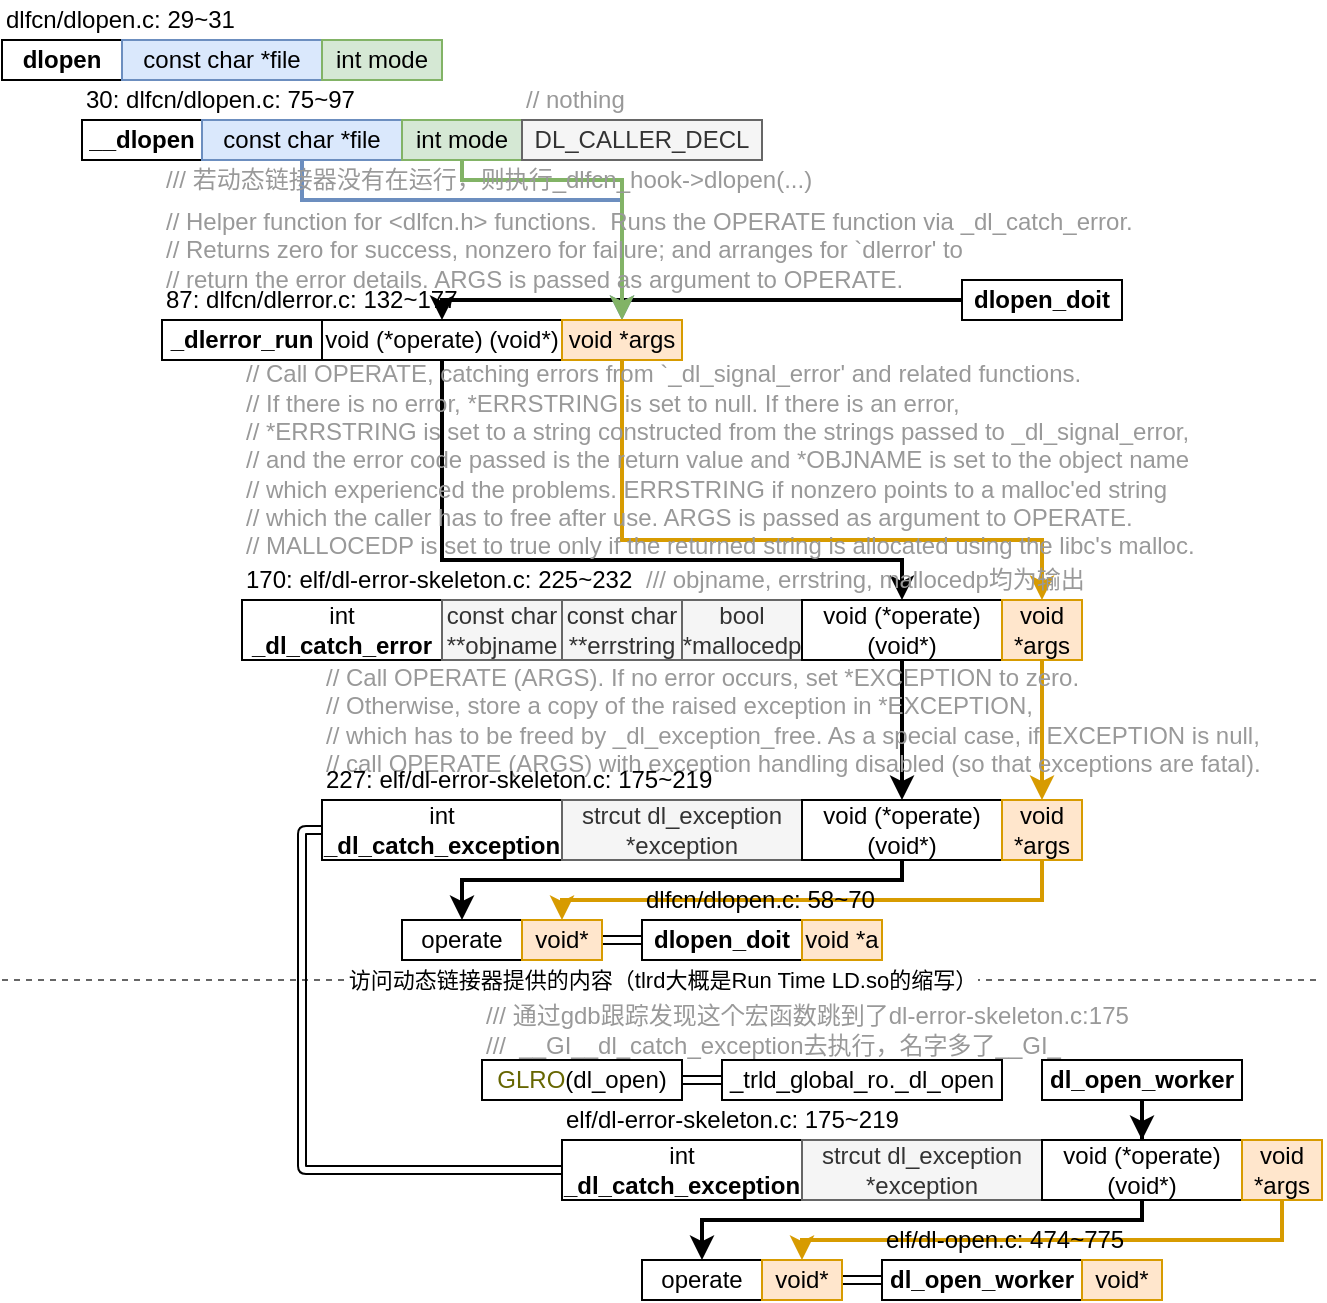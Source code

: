 <mxfile compressed="false" version="13.3.9" type="device">
  <diagram id="xGGZC-5SCeOVTpQXLPn3" name="Page-1">
    <mxGraphModel dx="903" dy="553" grid="1" gridSize="10" guides="0" tooltips="1" connect="1" arrows="1" fold="1" page="1" pageScale="1" pageWidth="850" pageHeight="1100" math="0" shadow="0">
      <root>
        <mxCell id="0" />
        <mxCell id="1" parent="0" />
        <mxCell id="8s7_lbbOQmsA9GF5N9Dw-96" value="访问动态链接器提供的内容（tlrd大概是Run Time LD.so的缩写）" style="endArrow=none;dashed=1;html=1;strokeWidth=1;fillColor=#f5f5f5;strokeColor=#666666;" edge="1" parent="1">
          <mxGeometry width="50" height="50" relative="1" as="geometry">
            <mxPoint x="80" y="550" as="sourcePoint" />
            <mxPoint x="740" y="550" as="targetPoint" />
          </mxGeometry>
        </mxCell>
        <mxCell id="8s7_lbbOQmsA9GF5N9Dw-88" style="edgeStyle=orthogonalEdgeStyle;rounded=0;orthogonalLoop=1;jettySize=auto;html=1;entryX=0.5;entryY=0;entryDx=0;entryDy=0;strokeWidth=2;fillColor=#ffe6cc;strokeColor=#d79b00;" edge="1" parent="1" source="8s7_lbbOQmsA9GF5N9Dw-85" target="8s7_lbbOQmsA9GF5N9Dw-70">
          <mxGeometry relative="1" as="geometry">
            <Array as="points">
              <mxPoint x="720" y="680" />
              <mxPoint x="480" y="680" />
            </Array>
          </mxGeometry>
        </mxCell>
        <mxCell id="8s7_lbbOQmsA9GF5N9Dw-79" value="" style="shape=link;html=1;strokeWidth=1;" edge="1" parent="1" source="8s7_lbbOQmsA9GF5N9Dw-69" target="8s7_lbbOQmsA9GF5N9Dw-67">
          <mxGeometry width="100" relative="1" as="geometry">
            <mxPoint x="350" y="750" as="sourcePoint" />
            <mxPoint x="450" y="750" as="targetPoint" />
          </mxGeometry>
        </mxCell>
        <mxCell id="8s7_lbbOQmsA9GF5N9Dw-75" style="edgeStyle=orthogonalEdgeStyle;rounded=0;orthogonalLoop=1;jettySize=auto;html=1;strokeWidth=2;" edge="1" parent="1" source="8s7_lbbOQmsA9GF5N9Dw-74" target="8s7_lbbOQmsA9GF5N9Dw-14">
          <mxGeometry relative="1" as="geometry">
            <Array as="points">
              <mxPoint x="300" y="210" />
            </Array>
          </mxGeometry>
        </mxCell>
        <mxCell id="8s7_lbbOQmsA9GF5N9Dw-72" value="" style="shape=link;html=1;strokeWidth=1;" edge="1" parent="1" source="8s7_lbbOQmsA9GF5N9Dw-45" target="8s7_lbbOQmsA9GF5N9Dw-16">
          <mxGeometry width="100" relative="1" as="geometry">
            <mxPoint x="200" y="530" as="sourcePoint" />
            <mxPoint x="300" y="530" as="targetPoint" />
          </mxGeometry>
        </mxCell>
        <mxCell id="8s7_lbbOQmsA9GF5N9Dw-1" value="&lt;b&gt;dlopen&lt;/b&gt;" style="rounded=0;whiteSpace=wrap;html=1;" vertex="1" parent="1">
          <mxGeometry x="80" y="80" width="60" height="20" as="geometry" />
        </mxCell>
        <mxCell id="8s7_lbbOQmsA9GF5N9Dw-2" value="const char *file" style="rounded=0;whiteSpace=wrap;html=1;fillColor=#dae8fc;strokeColor=#6c8ebf;" vertex="1" parent="1">
          <mxGeometry x="140" y="80" width="100" height="20" as="geometry" />
        </mxCell>
        <mxCell id="8s7_lbbOQmsA9GF5N9Dw-3" value="int mode" style="rounded=0;whiteSpace=wrap;html=1;fillColor=#d5e8d4;strokeColor=#82b366;" vertex="1" parent="1">
          <mxGeometry x="240" y="80" width="60" height="20" as="geometry" />
        </mxCell>
        <mxCell id="8s7_lbbOQmsA9GF5N9Dw-4" value="dlfcn/dlopen.c: 29~31" style="text;html=1;align=left;verticalAlign=middle;resizable=0;points=[];autosize=1;" vertex="1" parent="1">
          <mxGeometry x="80" y="60" width="130" height="20" as="geometry" />
        </mxCell>
        <mxCell id="8s7_lbbOQmsA9GF5N9Dw-5" value="&lt;b&gt;__dlopen&lt;/b&gt;" style="rounded=0;whiteSpace=wrap;html=1;" vertex="1" parent="1">
          <mxGeometry x="120" y="120" width="60" height="20" as="geometry" />
        </mxCell>
        <mxCell id="8s7_lbbOQmsA9GF5N9Dw-18" style="edgeStyle=orthogonalEdgeStyle;rounded=0;orthogonalLoop=1;jettySize=auto;html=1;strokeWidth=2;fillColor=#dae8fc;strokeColor=#6c8ebf;" edge="1" parent="1" source="8s7_lbbOQmsA9GF5N9Dw-6" target="8s7_lbbOQmsA9GF5N9Dw-15">
          <mxGeometry relative="1" as="geometry">
            <Array as="points">
              <mxPoint x="230" y="160" />
              <mxPoint x="390" y="160" />
            </Array>
          </mxGeometry>
        </mxCell>
        <mxCell id="8s7_lbbOQmsA9GF5N9Dw-6" value="const char *file" style="rounded=0;whiteSpace=wrap;html=1;fillColor=#dae8fc;strokeColor=#6c8ebf;" vertex="1" parent="1">
          <mxGeometry x="180" y="120" width="100" height="20" as="geometry" />
        </mxCell>
        <mxCell id="8s7_lbbOQmsA9GF5N9Dw-19" style="edgeStyle=orthogonalEdgeStyle;rounded=0;orthogonalLoop=1;jettySize=auto;html=1;strokeWidth=2;fillColor=#d5e8d4;strokeColor=#82b366;" edge="1" parent="1" source="8s7_lbbOQmsA9GF5N9Dw-7" target="8s7_lbbOQmsA9GF5N9Dw-15">
          <mxGeometry relative="1" as="geometry">
            <Array as="points">
              <mxPoint x="310" y="150" />
              <mxPoint x="390" y="150" />
            </Array>
          </mxGeometry>
        </mxCell>
        <mxCell id="8s7_lbbOQmsA9GF5N9Dw-7" value="int mode" style="rounded=0;whiteSpace=wrap;html=1;fillColor=#d5e8d4;strokeColor=#82b366;" vertex="1" parent="1">
          <mxGeometry x="280" y="120" width="60" height="20" as="geometry" />
        </mxCell>
        <mxCell id="8s7_lbbOQmsA9GF5N9Dw-8" value="&lt;span&gt;DL_CALLER_DECL&lt;/span&gt;" style="rounded=0;whiteSpace=wrap;html=1;fillColor=#f5f5f5;strokeColor=#666666;fontColor=#333333;" vertex="1" parent="1">
          <mxGeometry x="340" y="120" width="120" height="20" as="geometry" />
        </mxCell>
        <mxCell id="8s7_lbbOQmsA9GF5N9Dw-9" value="&lt;font color=&quot;#999999&quot;&gt;// nothing&lt;/font&gt;" style="text;html=1;align=left;verticalAlign=middle;resizable=0;points=[];autosize=1;" vertex="1" parent="1">
          <mxGeometry x="340" y="100" width="70" height="20" as="geometry" />
        </mxCell>
        <mxCell id="8s7_lbbOQmsA9GF5N9Dw-10" value="&lt;b&gt;_dlerror_run&lt;/b&gt;" style="rounded=0;whiteSpace=wrap;html=1;" vertex="1" parent="1">
          <mxGeometry x="160" y="220" width="80" height="20" as="geometry" />
        </mxCell>
        <mxCell id="8s7_lbbOQmsA9GF5N9Dw-11" value="30: dlfcn/dlopen.c: 75~97" style="text;html=1;align=left;verticalAlign=middle;resizable=0;points=[];autosize=1;" vertex="1" parent="1">
          <mxGeometry x="120" y="100" width="150" height="20" as="geometry" />
        </mxCell>
        <mxCell id="8s7_lbbOQmsA9GF5N9Dw-12" value="&lt;font color=&quot;#999999&quot;&gt;/// 若动态链接器没有在运行，则执行_dlfcn_hook-&amp;gt;dlopen(...)&lt;/font&gt;" style="text;html=1;align=left;verticalAlign=middle;resizable=0;points=[];autosize=1;" vertex="1" parent="1">
          <mxGeometry x="160" y="140" width="340" height="20" as="geometry" />
        </mxCell>
        <mxCell id="8s7_lbbOQmsA9GF5N9Dw-13" value="87: dlfcn/dlerror.c: 132~177" style="text;html=1;align=left;verticalAlign=middle;resizable=0;points=[];autosize=1;" vertex="1" parent="1">
          <mxGeometry x="160" y="200" width="160" height="20" as="geometry" />
        </mxCell>
        <mxCell id="8s7_lbbOQmsA9GF5N9Dw-32" style="edgeStyle=orthogonalEdgeStyle;rounded=0;orthogonalLoop=1;jettySize=auto;html=1;strokeWidth=2;" edge="1" parent="1" source="8s7_lbbOQmsA9GF5N9Dw-14" target="8s7_lbbOQmsA9GF5N9Dw-30">
          <mxGeometry relative="1" as="geometry">
            <Array as="points">
              <mxPoint x="300" y="340" />
              <mxPoint x="530" y="340" />
            </Array>
          </mxGeometry>
        </mxCell>
        <mxCell id="8s7_lbbOQmsA9GF5N9Dw-14" value="void (*operate) (void*)" style="rounded=0;whiteSpace=wrap;html=1;" vertex="1" parent="1">
          <mxGeometry x="240" y="220" width="120" height="20" as="geometry" />
        </mxCell>
        <mxCell id="8s7_lbbOQmsA9GF5N9Dw-33" style="edgeStyle=orthogonalEdgeStyle;rounded=0;orthogonalLoop=1;jettySize=auto;html=1;strokeWidth=2;fillColor=#ffe6cc;strokeColor=#d79b00;" edge="1" parent="1" source="8s7_lbbOQmsA9GF5N9Dw-15" target="8s7_lbbOQmsA9GF5N9Dw-31">
          <mxGeometry relative="1" as="geometry">
            <Array as="points">
              <mxPoint x="390" y="330" />
              <mxPoint x="600" y="330" />
            </Array>
          </mxGeometry>
        </mxCell>
        <mxCell id="8s7_lbbOQmsA9GF5N9Dw-15" value="void *args" style="rounded=0;whiteSpace=wrap;html=1;fillColor=#ffe6cc;strokeColor=#d79b00;" vertex="1" parent="1">
          <mxGeometry x="360" y="220" width="60" height="20" as="geometry" />
        </mxCell>
        <mxCell id="8s7_lbbOQmsA9GF5N9Dw-16" value="&lt;b&gt;dlopen_doit&lt;/b&gt;" style="rounded=0;whiteSpace=wrap;html=1;" vertex="1" parent="1">
          <mxGeometry x="400" y="520" width="80" height="20" as="geometry" />
        </mxCell>
        <mxCell id="8s7_lbbOQmsA9GF5N9Dw-20" value="int &lt;b&gt;_dl_catch_error&lt;/b&gt;" style="rounded=0;whiteSpace=wrap;html=1;" vertex="1" parent="1">
          <mxGeometry x="200" y="360" width="100" height="30" as="geometry" />
        </mxCell>
        <mxCell id="8s7_lbbOQmsA9GF5N9Dw-22" value="&lt;font color=&quot;#999999&quot;&gt;// Helper function for &amp;lt;dlfcn.h&amp;gt; functions.&amp;nbsp; Runs the OPERATE function via _dl_catch_error.&lt;br&gt;// Returns zero for success, nonzero for failure; and arranges for `dlerror&#39; to&lt;br&gt;// return the error details. ARGS is passed as argument to OPERATE.&lt;/font&gt;" style="text;html=1;align=left;verticalAlign=middle;resizable=0;points=[];autosize=1;" vertex="1" parent="1">
          <mxGeometry x="160" y="160" width="500" height="50" as="geometry" />
        </mxCell>
        <mxCell id="8s7_lbbOQmsA9GF5N9Dw-25" value="170: elf/dl-error-skeleton.c: 225~232" style="text;html=1;align=left;verticalAlign=middle;resizable=0;points=[];autosize=1;" vertex="1" parent="1">
          <mxGeometry x="200" y="340" width="210" height="20" as="geometry" />
        </mxCell>
        <mxCell id="8s7_lbbOQmsA9GF5N9Dw-26" value="&lt;font color=&quot;#999999&quot;&gt;// Call OPERATE, catching errors from `_dl_signal_error&#39; and related functions.&lt;br&gt;// If there is no error, *ERRSTRING is set to null. If there is an error,&lt;br&gt;// *ERRSTRING is set to a string constructed from the strings passed to _dl_signal_error,&lt;br&gt;// and the error code passed is the return value and *OBJNAME is set to the object name&lt;br&gt;// which experienced the problems. ERRSTRING if nonzero points to a malloc&#39;ed string&lt;br&gt;// which the caller has to free after use. ARGS is passed as argument to OPERATE.&lt;br&gt;// MALLOCEDP is set to true only if the returned string is allocated using the libc&#39;s malloc.&lt;/font&gt;" style="text;html=1;align=left;verticalAlign=middle;resizable=0;points=[];autosize=1;" vertex="1" parent="1">
          <mxGeometry x="200" y="240" width="490" height="100" as="geometry" />
        </mxCell>
        <mxCell id="8s7_lbbOQmsA9GF5N9Dw-27" value="const char **objname" style="rounded=0;whiteSpace=wrap;html=1;fillColor=#f5f5f5;strokeColor=#666666;fontColor=#333333;" vertex="1" parent="1">
          <mxGeometry x="300" y="360" width="60" height="30" as="geometry" />
        </mxCell>
        <mxCell id="8s7_lbbOQmsA9GF5N9Dw-28" value="const char **errstring" style="rounded=0;whiteSpace=wrap;html=1;fillColor=#f5f5f5;strokeColor=#666666;fontColor=#333333;" vertex="1" parent="1">
          <mxGeometry x="360" y="360" width="60" height="30" as="geometry" />
        </mxCell>
        <mxCell id="8s7_lbbOQmsA9GF5N9Dw-29" value="bool *mallocedp" style="rounded=0;whiteSpace=wrap;html=1;fillColor=#f5f5f5;strokeColor=#666666;fontColor=#333333;" vertex="1" parent="1">
          <mxGeometry x="420" y="360" width="60" height="30" as="geometry" />
        </mxCell>
        <mxCell id="8s7_lbbOQmsA9GF5N9Dw-41" style="edgeStyle=orthogonalEdgeStyle;rounded=0;orthogonalLoop=1;jettySize=auto;html=1;strokeWidth=2;" edge="1" parent="1" source="8s7_lbbOQmsA9GF5N9Dw-30" target="8s7_lbbOQmsA9GF5N9Dw-39">
          <mxGeometry relative="1" as="geometry">
            <Array as="points">
              <mxPoint x="530" y="440" />
              <mxPoint x="530" y="440" />
            </Array>
          </mxGeometry>
        </mxCell>
        <mxCell id="8s7_lbbOQmsA9GF5N9Dw-30" value="void (*operate)(void*)" style="rounded=0;whiteSpace=wrap;html=1;" vertex="1" parent="1">
          <mxGeometry x="480" y="360" width="100" height="30" as="geometry" />
        </mxCell>
        <mxCell id="8s7_lbbOQmsA9GF5N9Dw-42" style="edgeStyle=orthogonalEdgeStyle;rounded=0;orthogonalLoop=1;jettySize=auto;html=1;strokeWidth=2;fillColor=#ffe6cc;strokeColor=#d79b00;" edge="1" parent="1" source="8s7_lbbOQmsA9GF5N9Dw-31" target="8s7_lbbOQmsA9GF5N9Dw-40">
          <mxGeometry relative="1" as="geometry">
            <Array as="points">
              <mxPoint x="600" y="440" />
              <mxPoint x="600" y="440" />
            </Array>
          </mxGeometry>
        </mxCell>
        <mxCell id="8s7_lbbOQmsA9GF5N9Dw-31" value="void *args" style="rounded=0;whiteSpace=wrap;html=1;fillColor=#ffe6cc;strokeColor=#d79b00;" vertex="1" parent="1">
          <mxGeometry x="580" y="360" width="40" height="30" as="geometry" />
        </mxCell>
        <mxCell id="8s7_lbbOQmsA9GF5N9Dw-34" value="&lt;font color=&quot;#999999&quot;&gt;/// objname, errstring, mallocedp均为输出&lt;/font&gt;" style="text;html=1;align=left;verticalAlign=middle;resizable=0;points=[];autosize=1;" vertex="1" parent="1">
          <mxGeometry x="400" y="340" width="230" height="20" as="geometry" />
        </mxCell>
        <mxCell id="8s7_lbbOQmsA9GF5N9Dw-35" value="int &lt;b&gt;_dl_catch_exception&lt;/b&gt;" style="rounded=0;whiteSpace=wrap;html=1;" vertex="1" parent="1">
          <mxGeometry x="240" y="460" width="120" height="30" as="geometry" />
        </mxCell>
        <mxCell id="8s7_lbbOQmsA9GF5N9Dw-36" value="&lt;font color=&quot;#999999&quot;&gt;// Call OPERATE (ARGS). If no error occurs, set *EXCEPTION to zero.&lt;br&gt;// Otherwise, store a copy of the raised exception in *EXCEPTION,&lt;br&gt;// which has to be freed by _dl_exception_free. As a special case,&amp;nbsp;&lt;/font&gt;&lt;span style=&quot;color: rgb(153 , 153 , 153)&quot;&gt;if EXCEPTION is null,&lt;/span&gt;&lt;font color=&quot;#999999&quot;&gt;&lt;br&gt;// call OPERATE (ARGS) with exception handling disabled (so that exceptions are fatal).&lt;/font&gt;" style="text;html=1;align=left;verticalAlign=middle;resizable=0;points=[];autosize=1;" vertex="1" parent="1">
          <mxGeometry x="240" y="390" width="480" height="60" as="geometry" />
        </mxCell>
        <mxCell id="8s7_lbbOQmsA9GF5N9Dw-37" value="strcut dl_exception *exception" style="rounded=0;whiteSpace=wrap;html=1;fillColor=#f5f5f5;strokeColor=#666666;fontColor=#333333;" vertex="1" parent="1">
          <mxGeometry x="360" y="460" width="120" height="30" as="geometry" />
        </mxCell>
        <mxCell id="8s7_lbbOQmsA9GF5N9Dw-46" style="edgeStyle=orthogonalEdgeStyle;rounded=0;orthogonalLoop=1;jettySize=auto;html=1;strokeWidth=2;" edge="1" parent="1" source="8s7_lbbOQmsA9GF5N9Dw-39" target="8s7_lbbOQmsA9GF5N9Dw-44">
          <mxGeometry relative="1" as="geometry">
            <Array as="points">
              <mxPoint x="530" y="500" />
              <mxPoint x="310" y="500" />
            </Array>
          </mxGeometry>
        </mxCell>
        <mxCell id="8s7_lbbOQmsA9GF5N9Dw-39" value="void (*operate)(void*)" style="rounded=0;whiteSpace=wrap;html=1;" vertex="1" parent="1">
          <mxGeometry x="480" y="460" width="100" height="30" as="geometry" />
        </mxCell>
        <mxCell id="8s7_lbbOQmsA9GF5N9Dw-47" style="edgeStyle=orthogonalEdgeStyle;rounded=0;orthogonalLoop=1;jettySize=auto;html=1;strokeWidth=2;fillColor=#ffe6cc;strokeColor=#d79b00;" edge="1" parent="1" source="8s7_lbbOQmsA9GF5N9Dw-40" target="8s7_lbbOQmsA9GF5N9Dw-45">
          <mxGeometry relative="1" as="geometry">
            <Array as="points">
              <mxPoint x="600" y="510" />
              <mxPoint x="360" y="510" />
            </Array>
          </mxGeometry>
        </mxCell>
        <mxCell id="8s7_lbbOQmsA9GF5N9Dw-40" value="void *args" style="rounded=0;whiteSpace=wrap;html=1;fillColor=#ffe6cc;strokeColor=#d79b00;" vertex="1" parent="1">
          <mxGeometry x="580" y="460" width="40" height="30" as="geometry" />
        </mxCell>
        <mxCell id="8s7_lbbOQmsA9GF5N9Dw-43" value="227: elf/dl-error-skeleton.c: 175~219" style="text;html=1;align=left;verticalAlign=middle;resizable=0;points=[];autosize=1;" vertex="1" parent="1">
          <mxGeometry x="240" y="440" width="210" height="20" as="geometry" />
        </mxCell>
        <mxCell id="8s7_lbbOQmsA9GF5N9Dw-44" value="operate" style="rounded=0;whiteSpace=wrap;html=1;" vertex="1" parent="1">
          <mxGeometry x="280" y="520" width="60" height="20" as="geometry" />
        </mxCell>
        <mxCell id="8s7_lbbOQmsA9GF5N9Dw-50" value="dlfcn/dlopen.c: 58~70" style="text;html=1;align=left;verticalAlign=middle;resizable=0;points=[];autosize=1;" vertex="1" parent="1">
          <mxGeometry x="400" y="500" width="130" height="20" as="geometry" />
        </mxCell>
        <mxCell id="8s7_lbbOQmsA9GF5N9Dw-53" value="void *a" style="rounded=0;whiteSpace=wrap;html=1;fillColor=#ffe6cc;strokeColor=#d79b00;" vertex="1" parent="1">
          <mxGeometry x="480" y="520" width="40" height="20" as="geometry" />
        </mxCell>
        <mxCell id="8s7_lbbOQmsA9GF5N9Dw-55" value="&lt;font color=&quot;#666600&quot;&gt;GLRO&lt;/font&gt;(dl_open)" style="rounded=0;whiteSpace=wrap;html=1;" vertex="1" parent="1">
          <mxGeometry x="320" y="590" width="100" height="20" as="geometry" />
        </mxCell>
        <mxCell id="8s7_lbbOQmsA9GF5N9Dw-56" value="_trld_global_ro._dl_open" style="rounded=0;whiteSpace=wrap;html=1;" vertex="1" parent="1">
          <mxGeometry x="440" y="590" width="140" height="20" as="geometry" />
        </mxCell>
        <mxCell id="8s7_lbbOQmsA9GF5N9Dw-57" value="" style="shape=link;html=1;strokeWidth=1;" edge="1" parent="1" source="8s7_lbbOQmsA9GF5N9Dw-55" target="8s7_lbbOQmsA9GF5N9Dw-56">
          <mxGeometry width="100" relative="1" as="geometry">
            <mxPoint x="450" y="620" as="sourcePoint" />
            <mxPoint x="550" y="620" as="targetPoint" />
          </mxGeometry>
        </mxCell>
        <mxCell id="8s7_lbbOQmsA9GF5N9Dw-58" value="&lt;font color=&quot;#999999&quot;&gt;/// 通过gdb跟踪发现这个宏函数跳到了dl-error-skeleton.c:175&lt;br&gt;///&amp;nbsp; __GI__dl_catch_exception去执行，名字多了__GI_&lt;/font&gt;" style="text;html=1;align=left;verticalAlign=middle;resizable=0;points=[];autosize=1;" vertex="1" parent="1">
          <mxGeometry x="320" y="560" width="340" height="30" as="geometry" />
        </mxCell>
        <mxCell id="8s7_lbbOQmsA9GF5N9Dw-65" value="&lt;span&gt;elf/dl-error-skeleton.c: 175~219&lt;/span&gt;" style="text;html=1;align=left;verticalAlign=middle;resizable=0;points=[];autosize=1;" vertex="1" parent="1">
          <mxGeometry x="360" y="610" width="180" height="20" as="geometry" />
        </mxCell>
        <mxCell id="8s7_lbbOQmsA9GF5N9Dw-66" value="" style="shape=link;html=1;strokeWidth=1;" edge="1" parent="1" source="8s7_lbbOQmsA9GF5N9Dw-35" target="8s7_lbbOQmsA9GF5N9Dw-82">
          <mxGeometry width="100" relative="1" as="geometry">
            <mxPoint x="50" y="690" as="sourcePoint" />
            <mxPoint x="363.333" y="630" as="targetPoint" />
            <Array as="points">
              <mxPoint x="230" y="475" />
              <mxPoint x="230" y="645" />
            </Array>
          </mxGeometry>
        </mxCell>
        <mxCell id="8s7_lbbOQmsA9GF5N9Dw-67" value="&lt;b&gt;dl_open_worker&lt;/b&gt;" style="rounded=0;whiteSpace=wrap;html=1;" vertex="1" parent="1">
          <mxGeometry x="520" y="690" width="100" height="20" as="geometry" />
        </mxCell>
        <mxCell id="8s7_lbbOQmsA9GF5N9Dw-69" value="operate" style="rounded=0;whiteSpace=wrap;html=1;" vertex="1" parent="1">
          <mxGeometry x="400" y="690" width="60" height="20" as="geometry" />
        </mxCell>
        <mxCell id="8s7_lbbOQmsA9GF5N9Dw-70" value="void*" style="rounded=0;whiteSpace=wrap;html=1;fillColor=#ffe6cc;strokeColor=#d79b00;" vertex="1" parent="1">
          <mxGeometry x="460" y="690" width="40" height="20" as="geometry" />
        </mxCell>
        <mxCell id="8s7_lbbOQmsA9GF5N9Dw-74" value="&lt;b&gt;dlopen_doit&lt;/b&gt;" style="rounded=0;whiteSpace=wrap;html=1;" vertex="1" parent="1">
          <mxGeometry x="560" y="200" width="80" height="20" as="geometry" />
        </mxCell>
        <mxCell id="8s7_lbbOQmsA9GF5N9Dw-78" style="edgeStyle=orthogonalEdgeStyle;rounded=0;orthogonalLoop=1;jettySize=auto;html=1;strokeWidth=2;" edge="1" parent="1" source="8s7_lbbOQmsA9GF5N9Dw-77" target="8s7_lbbOQmsA9GF5N9Dw-84">
          <mxGeometry relative="1" as="geometry">
            <mxPoint x="720" y="630" as="targetPoint" />
            <Array as="points" />
          </mxGeometry>
        </mxCell>
        <mxCell id="8s7_lbbOQmsA9GF5N9Dw-77" value="&lt;b&gt;dl_open_worker&lt;/b&gt;" style="rounded=0;whiteSpace=wrap;html=1;" vertex="1" parent="1">
          <mxGeometry x="600" y="590" width="100" height="20" as="geometry" />
        </mxCell>
        <mxCell id="8s7_lbbOQmsA9GF5N9Dw-45" value="void*" style="rounded=0;whiteSpace=wrap;html=1;fillColor=#ffe6cc;strokeColor=#d79b00;" vertex="1" parent="1">
          <mxGeometry x="340" y="520" width="40" height="20" as="geometry" />
        </mxCell>
        <mxCell id="8s7_lbbOQmsA9GF5N9Dw-81" value="" style="shape=link;html=1;strokeWidth=1;" edge="1" parent="1" source="8s7_lbbOQmsA9GF5N9Dw-44" target="8s7_lbbOQmsA9GF5N9Dw-45">
          <mxGeometry width="100" relative="1" as="geometry">
            <mxPoint x="340" y="532.308" as="sourcePoint" />
            <mxPoint x="400" y="536.923" as="targetPoint" />
          </mxGeometry>
        </mxCell>
        <mxCell id="8s7_lbbOQmsA9GF5N9Dw-82" value="int &lt;b&gt;_dl_catch_exception&lt;/b&gt;" style="rounded=0;whiteSpace=wrap;html=1;" vertex="1" parent="1">
          <mxGeometry x="360" y="630" width="120" height="30" as="geometry" />
        </mxCell>
        <mxCell id="8s7_lbbOQmsA9GF5N9Dw-83" value="strcut dl_exception *exception" style="rounded=0;whiteSpace=wrap;html=1;fillColor=#f5f5f5;strokeColor=#666666;fontColor=#333333;" vertex="1" parent="1">
          <mxGeometry x="480" y="630" width="120" height="30" as="geometry" />
        </mxCell>
        <mxCell id="8s7_lbbOQmsA9GF5N9Dw-89" style="edgeStyle=orthogonalEdgeStyle;rounded=0;orthogonalLoop=1;jettySize=auto;html=1;strokeWidth=2;" edge="1" parent="1" source="8s7_lbbOQmsA9GF5N9Dw-84" target="8s7_lbbOQmsA9GF5N9Dw-69">
          <mxGeometry relative="1" as="geometry">
            <Array as="points">
              <mxPoint x="650" y="670" />
              <mxPoint x="430" y="670" />
            </Array>
          </mxGeometry>
        </mxCell>
        <mxCell id="8s7_lbbOQmsA9GF5N9Dw-84" value="void (*operate)(void*)" style="rounded=0;whiteSpace=wrap;html=1;" vertex="1" parent="1">
          <mxGeometry x="600" y="630" width="100" height="30" as="geometry" />
        </mxCell>
        <mxCell id="8s7_lbbOQmsA9GF5N9Dw-85" value="void *args" style="rounded=0;whiteSpace=wrap;html=1;fillColor=#ffe6cc;strokeColor=#d79b00;" vertex="1" parent="1">
          <mxGeometry x="700" y="630" width="40" height="30" as="geometry" />
        </mxCell>
        <mxCell id="8s7_lbbOQmsA9GF5N9Dw-87" value="void*" style="rounded=0;whiteSpace=wrap;html=1;fillColor=#ffe6cc;strokeColor=#d79b00;" vertex="1" parent="1">
          <mxGeometry x="620" y="690" width="40" height="20" as="geometry" />
        </mxCell>
        <mxCell id="8s7_lbbOQmsA9GF5N9Dw-94" value="&lt;span&gt;elf/dl-open.c: 474~775&lt;/span&gt;" style="text;html=1;align=left;verticalAlign=middle;resizable=0;points=[];autosize=1;" vertex="1" parent="1">
          <mxGeometry x="520" y="670" width="130" height="20" as="geometry" />
        </mxCell>
      </root>
    </mxGraphModel>
  </diagram>
</mxfile>
